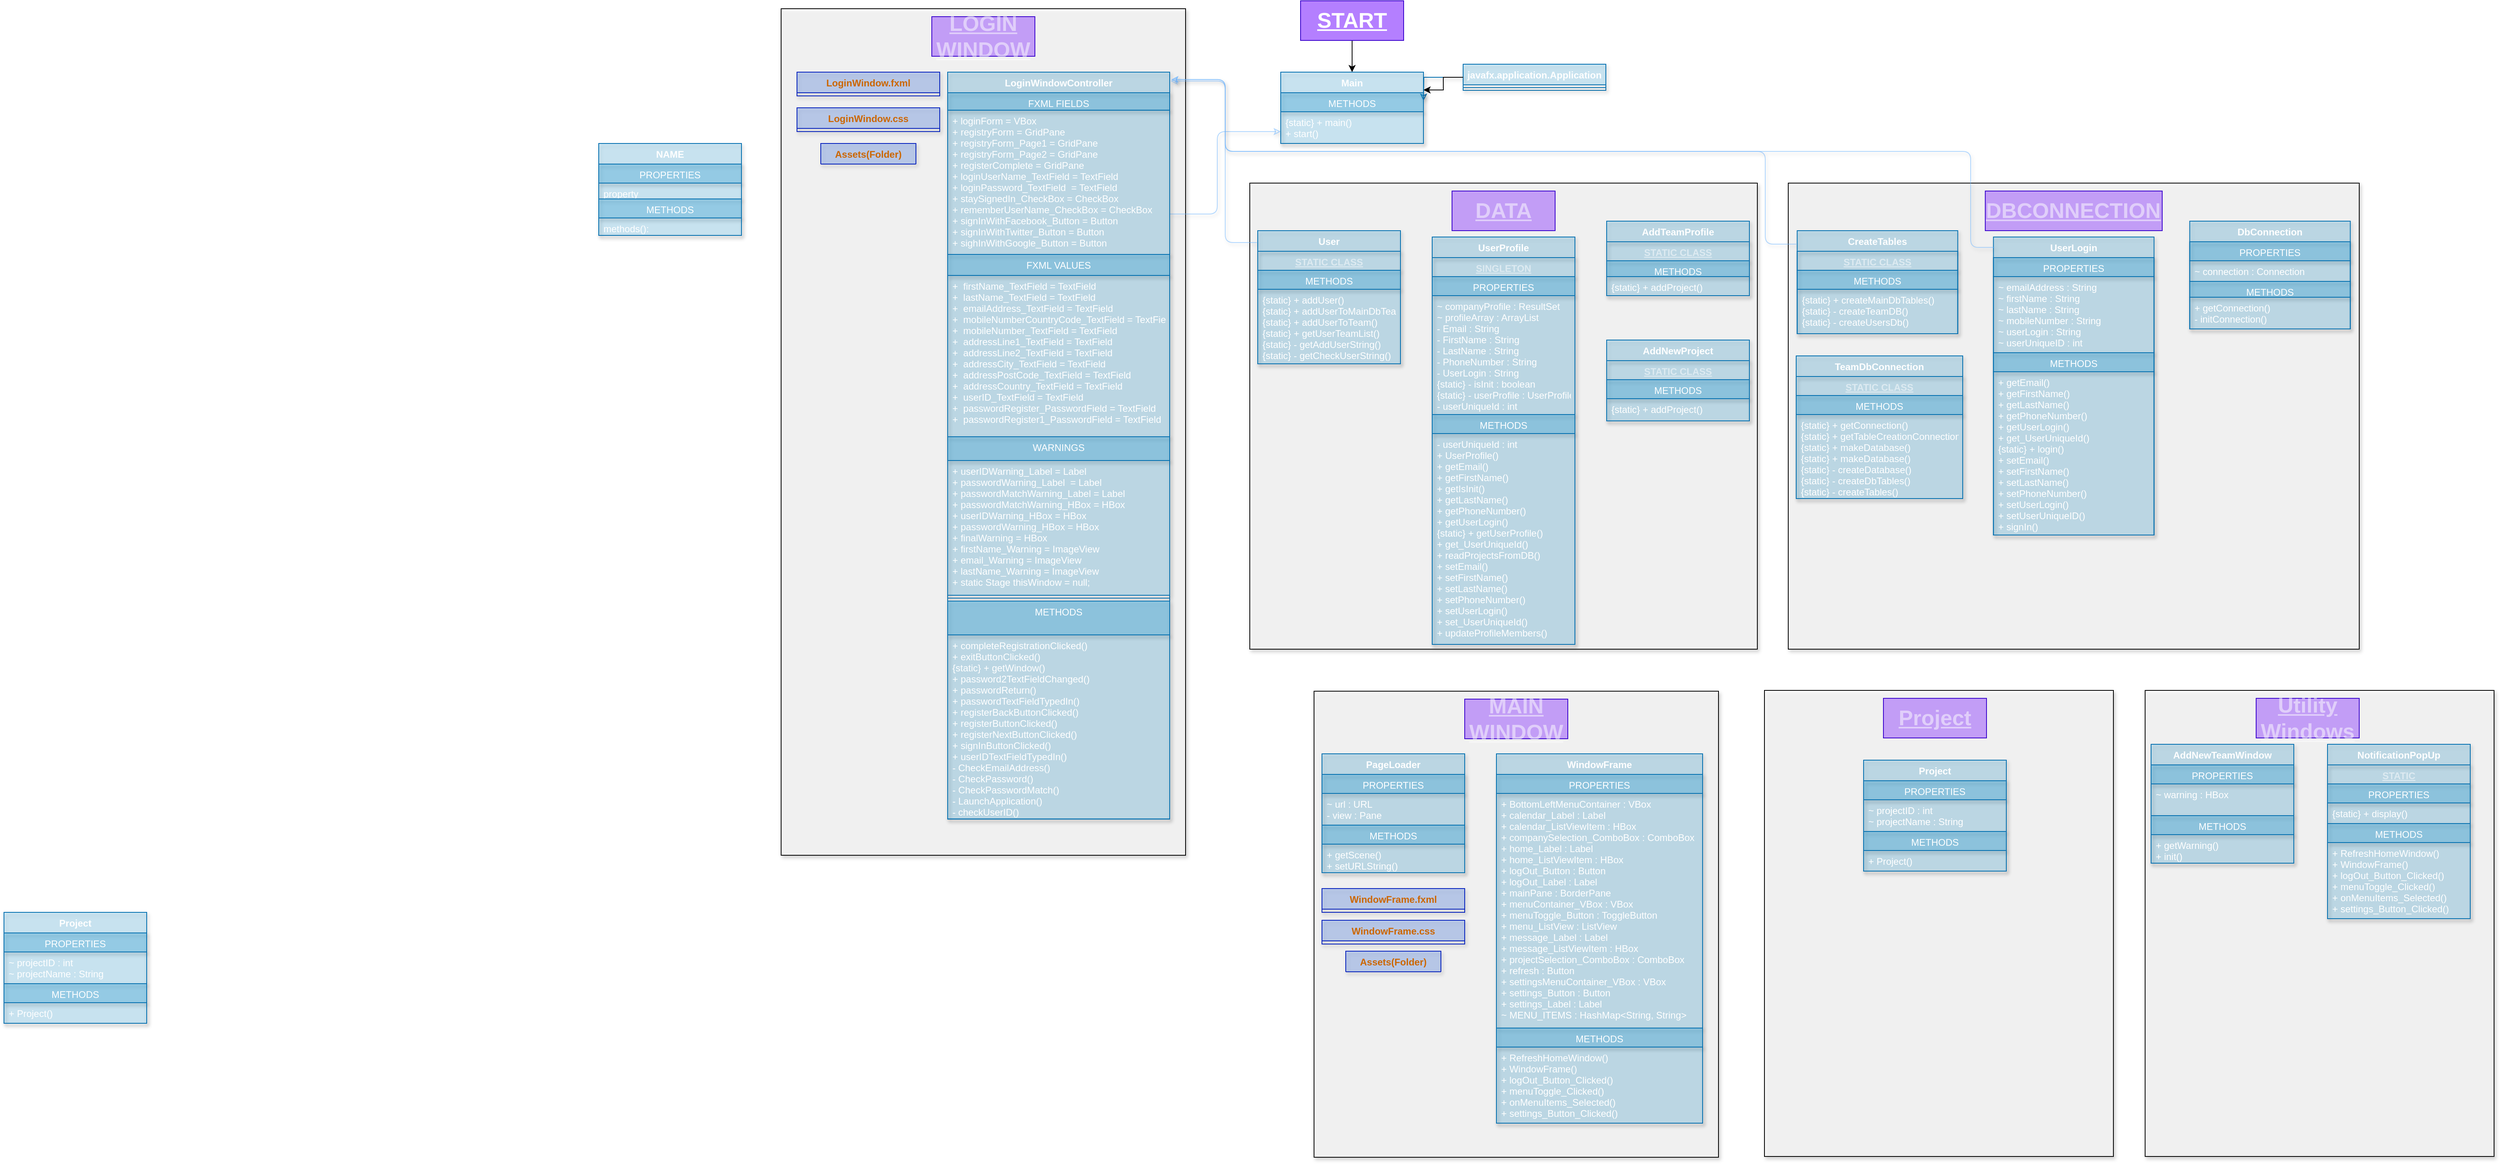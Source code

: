 <mxfile version="13.7.9" type="device"><diagram id="6P73jqx8OS_Tus27hIRr" name="Page-1"><mxGraphModel dx="5500" dy="3832" grid="1" gridSize="10" guides="1" tooltips="1" connect="1" arrows="1" fold="1" page="1" pageScale="1" pageWidth="827" pageHeight="1169" math="0" shadow="0"><root><mxCell id="0"/><mxCell id="1" parent="0"/><mxCell id="Gr63YuHCZntKxvPBkkbb-102" value="" style="group" parent="1" vertex="1" connectable="0"><mxGeometry x="672" y="791" width="510" height="588" as="geometry"/></mxCell><mxCell id="Gr63YuHCZntKxvPBkkbb-69" value="" style="group" parent="Gr63YuHCZntKxvPBkkbb-102" vertex="1" connectable="0"><mxGeometry x="10" width="510" height="588" as="geometry"/></mxCell><mxCell id="Gr63YuHCZntKxvPBkkbb-42" value="" style="rounded=0;whiteSpace=wrap;html=1;shadow=1;align=center;fillOpacity=60;" parent="Gr63YuHCZntKxvPBkkbb-69" vertex="1"><mxGeometry width="510" height="588" as="geometry"/></mxCell><mxCell id="0V2Cy0heUYyd9_F1nlvi-34" value="WindowFrame.fxml" style="swimlane;fontStyle=1;align=center;verticalAlign=top;childLayout=stackLayout;horizontal=1;startSize=26;horizontalStack=0;resizeParent=1;resizeParentMax=0;resizeLast=0;collapsible=1;marginBottom=0;shadow=1;strokeOpacity=100;fillColor=#0050ef;strokeColor=#001DBC;fillOpacity=20;fontColor=#CC6600;" parent="Gr63YuHCZntKxvPBkkbb-69" vertex="1"><mxGeometry x="10" y="249" width="180" height="30" as="geometry"/></mxCell><mxCell id="Gr63YuHCZntKxvPBkkbb-43" value="" style="group" parent="Gr63YuHCZntKxvPBkkbb-69" vertex="1" connectable="0"><mxGeometry x="10" y="79" width="180" height="120" as="geometry"/></mxCell><mxCell id="Gr63YuHCZntKxvPBkkbb-44" value="PageLoader" style="swimlane;fontStyle=1;align=center;verticalAlign=top;childLayout=stackLayout;horizontal=1;startSize=26;horizontalStack=0;resizeParent=1;resizeParentMax=0;resizeLast=0;collapsible=1;marginBottom=0;shadow=1;strokeOpacity=100;fillColor=#1ba1e2;strokeColor=#006EAF;fontColor=#ffffff;fillOpacity=20;" parent="Gr63YuHCZntKxvPBkkbb-43" vertex="1"><mxGeometry width="180" height="150" as="geometry"/></mxCell><mxCell id="Gr63YuHCZntKxvPBkkbb-66" value="PROPERTIES" style="text;align=center;verticalAlign=top;spacingLeft=4;spacingRight=4;overflow=hidden;rotatable=0;points=[[0,0.5],[1,0.5]];portConstraint=eastwest;shadow=1;strokeOpacity=100;fillColor=#1ba1e2;strokeColor=#006EAF;fontColor=#ffffff;fillOpacity=40;" parent="Gr63YuHCZntKxvPBkkbb-44" vertex="1"><mxGeometry y="26" width="180" height="24" as="geometry"/></mxCell><mxCell id="Gr63YuHCZntKxvPBkkbb-67" value="~ url : URL&#10;- view : Pane" style="text;align=left;verticalAlign=top;spacingLeft=4;spacingRight=4;overflow=hidden;rotatable=0;points=[[0,0.5],[1,0.5]];portConstraint=eastwest;shadow=1;strokeOpacity=100;fillColor=#1ba1e2;strokeColor=#006EAF;fontColor=#ffffff;fillOpacity=20;" parent="Gr63YuHCZntKxvPBkkbb-44" vertex="1"><mxGeometry y="50" width="180" height="40" as="geometry"/></mxCell><mxCell id="Gr63YuHCZntKxvPBkkbb-46" value="METHODS" style="text;align=center;verticalAlign=top;spacingLeft=4;spacingRight=4;overflow=hidden;rotatable=0;points=[[0,0.5],[1,0.5]];portConstraint=eastwest;shadow=1;strokeOpacity=100;fillColor=#1ba1e2;strokeColor=#006EAF;fontColor=#ffffff;fillOpacity=40;" parent="Gr63YuHCZntKxvPBkkbb-44" vertex="1"><mxGeometry y="90" width="180" height="24" as="geometry"/></mxCell><mxCell id="Gr63YuHCZntKxvPBkkbb-47" value="+ getScene()&#10;+ setURLString()" style="text;align=left;verticalAlign=top;spacingLeft=4;spacingRight=4;overflow=hidden;rotatable=0;points=[[0,0.5],[1,0.5]];portConstraint=eastwest;shadow=1;strokeOpacity=100;fillColor=#1ba1e2;strokeColor=#006EAF;fontColor=#ffffff;fillOpacity=20;" parent="Gr63YuHCZntKxvPBkkbb-44" vertex="1"><mxGeometry y="114" width="180" height="36" as="geometry"/></mxCell><mxCell id="0V2Cy0heUYyd9_F1nlvi-35" value="WindowFrame.css" style="swimlane;fontStyle=1;align=center;verticalAlign=top;childLayout=stackLayout;horizontal=1;startSize=26;horizontalStack=0;resizeParent=1;resizeParentMax=0;resizeLast=0;collapsible=1;marginBottom=0;shadow=1;strokeOpacity=100;fillColor=#0050ef;strokeColor=#001DBC;fillOpacity=20;fontColor=#CC6600;" parent="Gr63YuHCZntKxvPBkkbb-69" vertex="1"><mxGeometry x="10" y="289" width="180" height="30" as="geometry"/></mxCell><mxCell id="Gr63YuHCZntKxvPBkkbb-48" value="" style="group" parent="Gr63YuHCZntKxvPBkkbb-69" vertex="1" connectable="0"><mxGeometry x="230" y="79" width="260" height="490" as="geometry"/></mxCell><mxCell id="Gr63YuHCZntKxvPBkkbb-49" value="WindowFrame" style="swimlane;fontStyle=1;align=center;verticalAlign=top;childLayout=stackLayout;horizontal=1;startSize=26;horizontalStack=0;resizeParent=1;resizeParentMax=0;resizeLast=0;collapsible=1;marginBottom=0;shadow=1;strokeOpacity=100;fillColor=#1ba1e2;strokeColor=#006EAF;fontColor=#ffffff;fillOpacity=20;" parent="Gr63YuHCZntKxvPBkkbb-48" vertex="1"><mxGeometry width="260" height="466" as="geometry"/></mxCell><mxCell id="Gr63YuHCZntKxvPBkkbb-51" value="PROPERTIES" style="text;align=center;verticalAlign=top;spacingLeft=4;spacingRight=4;overflow=hidden;rotatable=0;points=[[0,0.5],[1,0.5]];portConstraint=eastwest;shadow=1;strokeOpacity=100;fillColor=#1ba1e2;strokeColor=#006EAF;fontColor=#ffffff;fillOpacity=40;" parent="Gr63YuHCZntKxvPBkkbb-49" vertex="1"><mxGeometry y="26" width="260" height="24" as="geometry"/></mxCell><mxCell id="Gr63YuHCZntKxvPBkkbb-52" value="+ BottomLeftMenuContainer : VBox&#10;+ calendar_Label : Label&#10;+ calendar_ListViewItem : HBox&#10;+ companySelection_ComboBox : ComboBox&#10;+ home_Label : Label&#10;+ home_ListViewItem : HBox&#10;+ logOut_Button : Button&#10;+ logOut_Label : Label&#10;+ mainPane : BorderPane&#10;+ menuContainer_VBox : VBox&#10;+ menuToggle_Button : ToggleButton&#10;+ menu_ListView : ListView&#10;+ message_Label : Label&#10;+ message_ListViewItem : HBox&#10;+ projectSelection_ComboBox : ComboBox&#10;+ refresh : Button&#10;+ settingsMenuContainer_VBox : VBox&#10;+ settings_Button : Button&#10;+ settings_Label : Label&#10;~ MENU_ITEMS : HashMap&lt;String, String&gt;" style="text;align=left;verticalAlign=top;spacingLeft=4;spacingRight=4;overflow=hidden;rotatable=0;points=[[0,0.5],[1,0.5]];portConstraint=eastwest;shadow=1;strokeOpacity=100;fillColor=#1ba1e2;strokeColor=#006EAF;fontColor=#ffffff;fillOpacity=20;" parent="Gr63YuHCZntKxvPBkkbb-49" vertex="1"><mxGeometry y="50" width="260" height="296" as="geometry"/></mxCell><mxCell id="Gr63YuHCZntKxvPBkkbb-53" value="METHODS" style="text;align=center;verticalAlign=top;spacingLeft=4;spacingRight=4;overflow=hidden;rotatable=0;points=[[0,0.5],[1,0.5]];portConstraint=eastwest;shadow=1;strokeOpacity=100;fillColor=#1ba1e2;strokeColor=#006EAF;fontColor=#ffffff;fillOpacity=40;" parent="Gr63YuHCZntKxvPBkkbb-49" vertex="1"><mxGeometry y="346" width="260" height="24" as="geometry"/></mxCell><mxCell id="Gr63YuHCZntKxvPBkkbb-54" value="+ RefreshHomeWindow()&#10;+ WindowFrame()&#10;+ logOut_Button_Clicked()&#10;+ menuToggle_Clicked()&#10;+ onMenuItems_Selected()&#10;+ settings_Button_Clicked()" style="text;align=left;verticalAlign=top;spacingLeft=4;spacingRight=4;overflow=hidden;rotatable=0;points=[[0,0.5],[1,0.5]];portConstraint=eastwest;shadow=1;strokeOpacity=100;fillColor=#1ba1e2;strokeColor=#006EAF;fontColor=#ffffff;fillOpacity=20;" parent="Gr63YuHCZntKxvPBkkbb-49" vertex="1"><mxGeometry y="370" width="260" height="96" as="geometry"/></mxCell><mxCell id="Gr63YuHCZntKxvPBkkbb-65" value="&lt;font style=&quot;font-size: 27px&quot;&gt;&lt;b&gt;&lt;u&gt;MAIN WINDOW&lt;/u&gt;&lt;/b&gt;&lt;/font&gt;" style="whiteSpace=wrap;html=1;shadow=0;fontSize=10;align=center;fillColor=#6a00ff;strokeColor=#3700CC;fontColor=#ffffff;strokeOpacity=100;fillOpacity=35;textOpacity=50;" parent="Gr63YuHCZntKxvPBkkbb-69" vertex="1"><mxGeometry x="190" y="10" width="130" height="50" as="geometry"/></mxCell><mxCell id="0V2Cy0heUYyd9_F1nlvi-39" value="Assets(Folder)" style="swimlane;fontStyle=1;align=center;verticalAlign=top;childLayout=stackLayout;horizontal=1;startSize=26;horizontalStack=0;resizeParent=1;resizeParentMax=0;resizeLast=0;collapsible=1;marginBottom=0;shadow=1;strokeOpacity=100;fillColor=#0050ef;strokeColor=#001DBC;fillOpacity=20;fontColor=#CC6600;" parent="Gr63YuHCZntKxvPBkkbb-69" vertex="1" collapsed="1"><mxGeometry x="40" y="328" width="120" height="26" as="geometry"><mxRectangle x="30" y="100" width="180" height="30" as="alternateBounds"/></mxGeometry></mxCell><mxCell id="0V2Cy0heUYyd9_F1nlvi-3" value="" style="rounded=0;whiteSpace=wrap;html=1;shadow=1;align=center;fillOpacity=60;" parent="1" vertex="1"><mxGeometry x="10" y="-70" width="510" height="1068" as="geometry"/></mxCell><mxCell id="Fl7RBKII93TJ7HBYoeFG-17" value="" style="edgeStyle=orthogonalEdgeStyle;orthogonalLoop=1;jettySize=auto;html=1;entryX=0;entryY=0.5;entryDx=0;entryDy=0;shadow=1;strokeOpacity=50;fillColor=#a20025;fillOpacity=5;strokeColor=#66B2FF;sketch=0;rounded=1;" parent="1" source="Fl7RBKII93TJ7HBYoeFG-13" edge="1"><mxGeometry relative="1" as="geometry"><mxPoint x="640" y="85" as="targetPoint"/><Array as="points"><mxPoint x="560" y="189"/><mxPoint x="560" y="85"/></Array></mxGeometry></mxCell><mxCell id="Gr63YuHCZntKxvPBkkbb-40" style="edgeStyle=orthogonalEdgeStyle;rounded=0;orthogonalLoop=1;jettySize=auto;html=1;" parent="1" source="Fl7RBKII93TJ7HBYoeFG-20" target="Gr63YuHCZntKxvPBkkbb-32" edge="1"><mxGeometry relative="1" as="geometry"/></mxCell><mxCell id="Fl7RBKII93TJ7HBYoeFG-20" value="&lt;font style=&quot;font-size: 27px&quot;&gt;&lt;b&gt;&lt;u&gt;START&lt;/u&gt;&lt;/b&gt;&lt;/font&gt;" style="whiteSpace=wrap;html=1;shadow=0;fontSize=10;align=center;fillColor=#6a00ff;strokeColor=#3700CC;fontColor=#ffffff;strokeOpacity=100;fillOpacity=50;" parent="1" vertex="1"><mxGeometry x="665" y="-80" width="130" height="50" as="geometry"/></mxCell><mxCell id="Fl7RBKII93TJ7HBYoeFG-65" value="" style="group" parent="1" vertex="1" connectable="0"><mxGeometry x="220" y="10" width="280" height="930" as="geometry"/></mxCell><mxCell id="Fl7RBKII93TJ7HBYoeFG-13" value="LoginWindowController&#10;" style="swimlane;fontStyle=1;align=center;verticalAlign=top;childLayout=stackLayout;horizontal=1;startSize=26;horizontalStack=0;resizeParent=1;resizeParentMax=0;resizeLast=0;collapsible=1;marginBottom=0;shadow=1;strokeOpacity=100;fillColor=#1ba1e2;strokeColor=#006EAF;fontColor=#ffffff;fillOpacity=20;" parent="Fl7RBKII93TJ7HBYoeFG-65" vertex="1"><mxGeometry width="280" height="942.307" as="geometry"><mxRectangle width="110" height="26" as="alternateBounds"/></mxGeometry></mxCell><mxCell id="Fl7RBKII93TJ7HBYoeFG-45" value="FXML FIELDS" style="text;align=center;verticalAlign=top;spacingLeft=4;spacingRight=4;overflow=hidden;rotatable=0;points=[[0,0.5],[1,0.5]];portConstraint=eastwest;shadow=1;strokeOpacity=100;fillColor=#1ba1e2;strokeColor=#006EAF;fontColor=#ffffff;fillOpacity=40;" parent="Fl7RBKII93TJ7HBYoeFG-13" vertex="1"><mxGeometry y="26" width="280" height="22.055" as="geometry"/></mxCell><mxCell id="Fl7RBKII93TJ7HBYoeFG-46" value="+ loginForm = VBox &#10;+ registryForm = GridPane&#10;+ registryForm_Page1 = GridPane&#10;+ registryForm_Page2 = GridPane&#10;+ registerComplete = GridPane&#10;+ loginUserName_TextField = TextField&#10;+ loginPassword_TextField  = TextField&#10;+ staySignedIn_CheckBox = CheckBox&#10;+ rememberUserName_CheckBox = CheckBox&#10;+ signInWithFacebook_Button = Button&#10;+ signInWithTwitter_Button = Button&#10;+ sighInWithGoogle_Button = Button" style="text;align=left;verticalAlign=top;spacingLeft=4;spacingRight=4;overflow=hidden;rotatable=0;points=[[0,0.5],[1,0.5]];portConstraint=eastwest;shadow=1;strokeOpacity=100;fillColor=#1ba1e2;strokeColor=#006EAF;fontColor=#ffffff;fillOpacity=20;" parent="Fl7RBKII93TJ7HBYoeFG-13" vertex="1"><mxGeometry y="48.055" width="280" height="181.94" as="geometry"/></mxCell><mxCell id="Fl7RBKII93TJ7HBYoeFG-47" value="FXML VALUES" style="text;align=center;verticalAlign=top;spacingLeft=4;spacingRight=4;overflow=hidden;rotatable=0;points=[[0,0.5],[1,0.5]];portConstraint=eastwest;shadow=1;strokeOpacity=100;fillColor=#1ba1e2;strokeColor=#006EAF;fontColor=#ffffff;fillOpacity=40;" parent="Fl7RBKII93TJ7HBYoeFG-13" vertex="1"><mxGeometry y="229.995" width="280" height="26.53" as="geometry"/></mxCell><mxCell id="Fl7RBKII93TJ7HBYoeFG-48" value="+  firstName_TextField = TextField&#10;+  lastName_TextField = TextField&#10;+  emailAddress_TextField = TextField&#10;+  mobileNumberCountryCode_TextField = TextField&#10;+  mobileNumber_TextField = TextField&#10;+  addressLine1_TextField = TextField&#10;+  addressLine2_TextField = TextField&#10;+  addressCity_TextField = TextField&#10;+  addressPostCode_TextField = TextField&#10;+  addressCountry_TextField = TextField&#10;+  userID_TextField = TextField&#10;+  passwordRegister_PasswordField = TextField&#10;+  passwordRegister1_PasswordField = TextField" style="text;align=left;verticalAlign=top;spacingLeft=4;spacingRight=4;overflow=hidden;rotatable=0;points=[[0,0.5],[1,0.5]];portConstraint=eastwest;shadow=1;strokeOpacity=100;fillColor=#1ba1e2;strokeColor=#006EAF;fontColor=#ffffff;fillOpacity=20;" parent="Fl7RBKII93TJ7HBYoeFG-13" vertex="1"><mxGeometry y="256.525" width="280" height="203.47" as="geometry"/></mxCell><mxCell id="Fl7RBKII93TJ7HBYoeFG-49" value="WARNINGS" style="text;align=center;verticalAlign=top;spacingLeft=4;spacingRight=4;overflow=hidden;rotatable=0;points=[[0,0.5],[1,0.5]];portConstraint=eastwest;shadow=1;strokeOpacity=100;fillColor=#1ba1e2;strokeColor=#006EAF;fontColor=#ffffff;fillOpacity=40;" parent="Fl7RBKII93TJ7HBYoeFG-13" vertex="1"><mxGeometry y="459.995" width="280" height="30" as="geometry"/></mxCell><mxCell id="Fl7RBKII93TJ7HBYoeFG-50" value="+ userIDWarning_Label = Label&#10;+ passwordWarning_Label  = Label&#10;+ passwordMatchWarning_Label = Label&#10;+ passwordMatchWarning_HBox = HBox&#10;+ userIDWarning_HBox = HBox&#10;+ passwordWarning_HBox = HBox&#10;+ finalWarning = HBox&#10;+ firstName_Warning = ImageView&#10;+ email_Warning = ImageView&#10;+ lastName_Warning = ImageView&#10;+ static Stage thisWindow = null;" style="text;align=left;verticalAlign=top;spacingLeft=4;spacingRight=4;overflow=hidden;rotatable=0;points=[[0,0.5],[1,0.5]];portConstraint=eastwest;shadow=1;strokeOpacity=100;fillColor=#1ba1e2;strokeColor=#006EAF;fontColor=#ffffff;fillOpacity=20;" parent="Fl7RBKII93TJ7HBYoeFG-13" vertex="1"><mxGeometry y="489.995" width="280" height="170" as="geometry"/></mxCell><mxCell id="Fl7RBKII93TJ7HBYoeFG-15" value="" style="line;strokeWidth=1;align=left;verticalAlign=middle;spacingTop=-1;spacingLeft=3;spacingRight=3;rotatable=0;labelPosition=right;points=[];portConstraint=eastwest;shadow=1;strokeOpacity=100;fillColor=#1ba1e2;strokeColor=#006EAF;fontColor=#ffffff;fillOpacity=20;" parent="Fl7RBKII93TJ7HBYoeFG-13" vertex="1"><mxGeometry y="659.995" width="280" height="7.352" as="geometry"/></mxCell><mxCell id="Fl7RBKII93TJ7HBYoeFG-97" value="METHODS" style="text;align=center;verticalAlign=top;spacingLeft=4;spacingRight=4;overflow=hidden;rotatable=0;points=[[0,0.5],[1,0.5]];portConstraint=eastwest;shadow=1;strokeOpacity=100;fillColor=#1ba1e2;strokeColor=#006EAF;fontColor=#ffffff;fillOpacity=40;" parent="Fl7RBKII93TJ7HBYoeFG-13" vertex="1"><mxGeometry y="667.347" width="280" height="42.65" as="geometry"/></mxCell><mxCell id="Fl7RBKII93TJ7HBYoeFG-16" value="+ completeRegistrationClicked()&#10;+ exitButtonClicked()&#10;{static} + getWindow()&#10;+ password2TextFieldChanged()&#10;+ passwordReturn()&#10;+ passwordTextFieldTypedIn()&#10;+ registerBackButtonClicked()&#10;+ registerButtonClicked()&#10;+ registerNextButtonClicked()&#10;+ signInButtonClicked()&#10;+ userIDTextFieldTypedIn()&#10;- CheckEmailAddress()&#10;- CheckPassword()&#10;- CheckPasswordMatch()&#10;- LaunchApplication()&#10;- checkUserID()" style="text;align=left;verticalAlign=top;spacingLeft=4;spacingRight=4;overflow=hidden;rotatable=0;points=[[0,0.5],[1,0.5]];portConstraint=eastwest;shadow=1;strokeOpacity=100;fillColor=#1ba1e2;strokeColor=#006EAF;fontColor=#ffffff;fillOpacity=20;" parent="Fl7RBKII93TJ7HBYoeFG-13" vertex="1"><mxGeometry y="709.997" width="280" height="232.31" as="geometry"/></mxCell><mxCell id="Fl7RBKII93TJ7HBYoeFG-67" value="" style="group" parent="1" vertex="1" connectable="0"><mxGeometry x="870" width="180" height="30" as="geometry"/></mxCell><mxCell id="Fl7RBKII93TJ7HBYoeFG-5" value="javafx.application.Application" style="swimlane;fontStyle=1;align=center;verticalAlign=top;childLayout=stackLayout;horizontal=1;startSize=26;horizontalStack=0;resizeParent=1;resizeParentMax=0;resizeLast=0;collapsible=1;marginBottom=0;shadow=1;strokeOpacity=100;fillColor=#1ba1e2;strokeColor=#006EAF;fontColor=#ffffff;fillOpacity=20;" parent="Fl7RBKII93TJ7HBYoeFG-67" vertex="1"><mxGeometry width="180" height="33.059" as="geometry"/></mxCell><mxCell id="Fl7RBKII93TJ7HBYoeFG-7" value="" style="line;strokeWidth=1;align=left;verticalAlign=middle;spacingTop=-1;spacingLeft=3;spacingRight=3;rotatable=0;labelPosition=right;points=[];portConstraint=eastwest;shadow=1;strokeOpacity=100;fillColor=#1ba1e2;strokeColor=#006EAF;fontColor=#ffffff;fillOpacity=20;" parent="Fl7RBKII93TJ7HBYoeFG-5" vertex="1"><mxGeometry y="26" width="180" height="7.059" as="geometry"/></mxCell><mxCell id="Fl7RBKII93TJ7HBYoeFG-12" value="" style="edgeStyle=orthogonalEdgeStyle;rounded=0;orthogonalLoop=1;jettySize=auto;html=1;shadow=1;strokeOpacity=100;fillColor=#1ba1e2;strokeColor=#006EAF;fillOpacity=20;entryX=1;entryY=0.5;entryDx=0;entryDy=0;" parent="1" source="Fl7RBKII93TJ7HBYoeFG-5" edge="1"><mxGeometry relative="1" as="geometry"><mxPoint x="820" y="46" as="targetPoint"/></mxGeometry></mxCell><mxCell id="Fl7RBKII93TJ7HBYoeFG-104" value="" style="group" parent="1" vertex="1" connectable="0"><mxGeometry x="-220" y="100" width="180" height="120" as="geometry"/></mxCell><mxCell id="Fl7RBKII93TJ7HBYoeFG-105" value="NAME" style="swimlane;fontStyle=1;align=center;verticalAlign=top;childLayout=stackLayout;horizontal=1;startSize=26;horizontalStack=0;resizeParent=1;resizeParentMax=0;resizeLast=0;collapsible=1;marginBottom=0;shadow=1;strokeOpacity=100;fillColor=#1ba1e2;strokeColor=#006EAF;fontColor=#ffffff;fillOpacity=20;" parent="Fl7RBKII93TJ7HBYoeFG-104" vertex="1"><mxGeometry width="180" height="116" as="geometry"/></mxCell><mxCell id="Fl7RBKII93TJ7HBYoeFG-110" value="PROPERTIES" style="text;align=center;verticalAlign=top;spacingLeft=4;spacingRight=4;overflow=hidden;rotatable=0;points=[[0,0.5],[1,0.5]];portConstraint=eastwest;shadow=1;strokeOpacity=100;fillColor=#1ba1e2;strokeColor=#006EAF;fontColor=#ffffff;fillOpacity=40;" parent="Fl7RBKII93TJ7HBYoeFG-105" vertex="1"><mxGeometry y="26" width="180" height="24" as="geometry"/></mxCell><mxCell id="Fl7RBKII93TJ7HBYoeFG-112" value="property" style="text;align=left;verticalAlign=top;spacingLeft=4;spacingRight=4;overflow=hidden;rotatable=0;points=[[0,0.5],[1,0.5]];portConstraint=eastwest;shadow=1;strokeOpacity=100;fillColor=#1ba1e2;strokeColor=#006EAF;fontColor=#ffffff;fillOpacity=20;" parent="Fl7RBKII93TJ7HBYoeFG-105" vertex="1"><mxGeometry y="50" width="180" height="20" as="geometry"/></mxCell><mxCell id="Fl7RBKII93TJ7HBYoeFG-107" value="METHODS" style="text;align=center;verticalAlign=top;spacingLeft=4;spacingRight=4;overflow=hidden;rotatable=0;points=[[0,0.5],[1,0.5]];portConstraint=eastwest;shadow=1;strokeOpacity=100;fillColor=#1ba1e2;strokeColor=#006EAF;fontColor=#ffffff;fillOpacity=40;" parent="Fl7RBKII93TJ7HBYoeFG-105" vertex="1"><mxGeometry y="70" width="180" height="24" as="geometry"/></mxCell><mxCell id="Fl7RBKII93TJ7HBYoeFG-108" value="methods():" style="text;align=left;verticalAlign=top;spacingLeft=4;spacingRight=4;overflow=hidden;rotatable=0;points=[[0,0.5],[1,0.5]];portConstraint=eastwest;shadow=1;strokeOpacity=100;fillColor=#1ba1e2;strokeColor=#006EAF;fontColor=#ffffff;fillOpacity=20;" parent="Fl7RBKII93TJ7HBYoeFG-105" vertex="1"><mxGeometry y="94" width="180" height="22" as="geometry"/></mxCell><mxCell id="Gr63YuHCZntKxvPBkkbb-29" value="" style="group" parent="1" vertex="1" connectable="0"><mxGeometry x="1280" y="150" width="720" height="588" as="geometry"/></mxCell><mxCell id="Gr63YuHCZntKxvPBkkbb-1" value="" style="group" parent="Gr63YuHCZntKxvPBkkbb-29" vertex="1" connectable="0"><mxGeometry width="720" height="588" as="geometry"/></mxCell><mxCell id="Gr63YuHCZntKxvPBkkbb-2" value="" style="rounded=0;whiteSpace=wrap;html=1;shadow=1;align=center;container=1;fillOpacity=60;" parent="Gr63YuHCZntKxvPBkkbb-1" vertex="1"><mxGeometry width="720.0" height="588" as="geometry"/></mxCell><mxCell id="Gr63YuHCZntKxvPBkkbb-25" value="&lt;span style=&quot;font-size: 27px&quot;&gt;&lt;b&gt;&lt;u&gt;DBCONNECTION&lt;/u&gt;&lt;/b&gt;&lt;/span&gt;" style="whiteSpace=wrap;html=1;shadow=0;fontSize=10;align=center;fillColor=#6a00ff;strokeColor=#3700CC;fontColor=#ffffff;strokeOpacity=100;fillOpacity=35;textOpacity=50;" parent="Gr63YuHCZntKxvPBkkbb-2" vertex="1"><mxGeometry x="248.43" y="10" width="223.13" height="50" as="geometry"/></mxCell><mxCell id="Gr63YuHCZntKxvPBkkbb-3" value="" style="group" parent="Gr63YuHCZntKxvPBkkbb-1" vertex="1" connectable="0"><mxGeometry x="11.25" y="60" width="202.5" height="120" as="geometry"/></mxCell><mxCell id="Gr63YuHCZntKxvPBkkbb-4" value="CreateTables" style="swimlane;fontStyle=1;align=center;verticalAlign=top;childLayout=stackLayout;horizontal=1;startSize=26;horizontalStack=0;resizeParent=1;resizeParentMax=0;resizeLast=0;collapsible=1;marginBottom=0;shadow=1;strokeOpacity=100;fillColor=#1ba1e2;strokeColor=#006EAF;fontColor=#ffffff;fillOpacity=20;" parent="Gr63YuHCZntKxvPBkkbb-3" vertex="1"><mxGeometry width="202.5" height="130" as="geometry"/></mxCell><mxCell id="Gr63YuHCZntKxvPBkkbb-5" value="STATIC CLASS" style="text;align=center;verticalAlign=top;spacingLeft=4;spacingRight=4;overflow=hidden;rotatable=0;points=[[0,0.5],[1,0.5]];portConstraint=eastwest;shadow=1;strokeOpacity=100;fillColor=#1ba1e2;strokeColor=#006EAF;fontColor=#ffffff;fillOpacity=20;fontStyle=5;textOpacity=50;" parent="Gr63YuHCZntKxvPBkkbb-4" vertex="1"><mxGeometry y="26" width="202.5" height="24" as="geometry"/></mxCell><mxCell id="Gr63YuHCZntKxvPBkkbb-6" value="METHODS" style="text;align=center;verticalAlign=top;spacingLeft=4;spacingRight=4;overflow=hidden;rotatable=0;points=[[0,0.5],[1,0.5]];portConstraint=eastwest;shadow=1;strokeOpacity=100;fillColor=#1ba1e2;strokeColor=#006EAF;fontColor=#ffffff;fillOpacity=40;" parent="Gr63YuHCZntKxvPBkkbb-4" vertex="1"><mxGeometry y="50" width="202.5" height="24" as="geometry"/></mxCell><mxCell id="Gr63YuHCZntKxvPBkkbb-7" value="{static} + createMainDbTables()&#10;{static} - createTeamDB()&#10;{static} - createUsersDb()" style="text;align=left;verticalAlign=top;spacingLeft=4;spacingRight=4;overflow=hidden;rotatable=0;points=[[0,0.5],[1,0.5]];portConstraint=eastwest;shadow=1;strokeOpacity=100;fillColor=#1ba1e2;strokeColor=#006EAF;fontColor=#ffffff;fillOpacity=20;" parent="Gr63YuHCZntKxvPBkkbb-4" vertex="1"><mxGeometry y="74" width="202.5" height="56" as="geometry"/></mxCell><mxCell id="Gr63YuHCZntKxvPBkkbb-8" value="" style="group" parent="Gr63YuHCZntKxvPBkkbb-1" vertex="1" connectable="0"><mxGeometry x="258.75" y="68" width="202.5" height="490" as="geometry"/></mxCell><mxCell id="Gr63YuHCZntKxvPBkkbb-9" value="UserLogin" style="swimlane;fontStyle=1;align=center;verticalAlign=top;childLayout=stackLayout;horizontal=1;startSize=26;horizontalStack=0;resizeParent=1;resizeParentMax=0;resizeLast=0;collapsible=1;marginBottom=0;shadow=1;strokeOpacity=100;fillColor=#1ba1e2;strokeColor=#006EAF;fontColor=#ffffff;fillOpacity=20;" parent="Gr63YuHCZntKxvPBkkbb-8" vertex="1"><mxGeometry width="202.5" height="376" as="geometry"/></mxCell><mxCell id="Gr63YuHCZntKxvPBkkbb-11" value="PROPERTIES" style="text;align=center;verticalAlign=top;spacingLeft=4;spacingRight=4;overflow=hidden;rotatable=0;points=[[0,0.5],[1,0.5]];portConstraint=eastwest;shadow=1;strokeOpacity=100;fillColor=#1ba1e2;strokeColor=#006EAF;fontColor=#ffffff;fillOpacity=40;" parent="Gr63YuHCZntKxvPBkkbb-9" vertex="1"><mxGeometry y="26" width="202.5" height="24" as="geometry"/></mxCell><mxCell id="Gr63YuHCZntKxvPBkkbb-12" value="~ emailAddress : String&#10;~ firstName : String&#10;~ lastName : String&#10;~ mobileNumber : String&#10;~ userLogin : String&#10;~ userUniqueID : int" style="text;align=left;verticalAlign=top;spacingLeft=4;spacingRight=4;overflow=hidden;rotatable=0;points=[[0,0.5],[1,0.5]];portConstraint=eastwest;shadow=1;strokeOpacity=100;fillColor=#1ba1e2;strokeColor=#006EAF;fontColor=#ffffff;fillOpacity=20;" parent="Gr63YuHCZntKxvPBkkbb-9" vertex="1"><mxGeometry y="50" width="202.5" height="96" as="geometry"/></mxCell><mxCell id="Gr63YuHCZntKxvPBkkbb-13" value="METHODS" style="text;align=center;verticalAlign=top;spacingLeft=4;spacingRight=4;overflow=hidden;rotatable=0;points=[[0,0.5],[1,0.5]];portConstraint=eastwest;shadow=1;strokeOpacity=100;fillColor=#1ba1e2;strokeColor=#006EAF;fontColor=#ffffff;fillOpacity=40;" parent="Gr63YuHCZntKxvPBkkbb-9" vertex="1"><mxGeometry y="146" width="202.5" height="24" as="geometry"/></mxCell><mxCell id="Gr63YuHCZntKxvPBkkbb-14" value="+ getEmail()&#10;+ getFirstName()&#10;+ getLastName()&#10;+ getPhoneNumber()&#10;+ getUserLogin()&#10;+ get_UserUniqueId()&#10;{static} + login()&#10;+ setEmail()&#10;+ setFirstName()&#10;+ setLastName()&#10;+ setPhoneNumber()&#10;+ setUserLogin()&#10;+ setUserUniqueID()&#10;+ signIn()" style="text;align=left;verticalAlign=top;spacingLeft=4;spacingRight=4;overflow=hidden;rotatable=0;points=[[0,0.5],[1,0.5]];portConstraint=eastwest;shadow=1;strokeOpacity=100;fillColor=#1ba1e2;strokeColor=#006EAF;fontColor=#ffffff;fillOpacity=20;" parent="Gr63YuHCZntKxvPBkkbb-9" vertex="1"><mxGeometry y="170" width="202.5" height="206" as="geometry"/></mxCell><mxCell id="Gr63YuHCZntKxvPBkkbb-15" value="" style="group" parent="Gr63YuHCZntKxvPBkkbb-1" vertex="1" connectable="0"><mxGeometry x="506.25" y="48" width="202.5" height="110" as="geometry"/></mxCell><mxCell id="Gr63YuHCZntKxvPBkkbb-16" value="DbConnection" style="swimlane;fontStyle=1;align=center;verticalAlign=top;childLayout=stackLayout;horizontal=1;startSize=26;horizontalStack=0;resizeParent=1;resizeParentMax=0;resizeLast=0;collapsible=1;marginBottom=0;shadow=1;strokeOpacity=100;fillColor=#1ba1e2;strokeColor=#006EAF;fontColor=#ffffff;fillOpacity=20;" parent="Gr63YuHCZntKxvPBkkbb-15" vertex="1"><mxGeometry width="202.5" height="136" as="geometry"/></mxCell><mxCell id="Gr63YuHCZntKxvPBkkbb-26" value="PROPERTIES" style="text;align=center;verticalAlign=top;spacingLeft=4;spacingRight=4;overflow=hidden;rotatable=0;points=[[0,0.5],[1,0.5]];portConstraint=eastwest;shadow=1;strokeOpacity=100;fillColor=#1ba1e2;strokeColor=#006EAF;fontColor=#ffffff;fillOpacity=40;" parent="Gr63YuHCZntKxvPBkkbb-16" vertex="1"><mxGeometry y="26" width="202.5" height="24" as="geometry"/></mxCell><mxCell id="Gr63YuHCZntKxvPBkkbb-27" value="~ connection : Connection" style="text;align=left;verticalAlign=top;spacingLeft=4;spacingRight=4;overflow=hidden;rotatable=0;points=[[0,0.5],[1,0.5]];portConstraint=eastwest;shadow=1;strokeOpacity=100;fillColor=#1ba1e2;strokeColor=#006EAF;fontColor=#ffffff;fillOpacity=20;" parent="Gr63YuHCZntKxvPBkkbb-16" vertex="1"><mxGeometry y="50" width="202.5" height="26" as="geometry"/></mxCell><mxCell id="Gr63YuHCZntKxvPBkkbb-18" value="METHODS" style="text;align=center;verticalAlign=top;spacingLeft=4;spacingRight=4;overflow=hidden;rotatable=0;points=[[0,0.5],[1,0.5]];portConstraint=eastwest;shadow=1;strokeOpacity=100;fillColor=#1ba1e2;strokeColor=#006EAF;fontColor=#ffffff;fillOpacity=40;" parent="Gr63YuHCZntKxvPBkkbb-16" vertex="1"><mxGeometry y="76" width="202.5" height="20" as="geometry"/></mxCell><mxCell id="Gr63YuHCZntKxvPBkkbb-19" value="+ getConnection()&#10;- initConnection()" style="text;align=left;verticalAlign=top;spacingLeft=4;spacingRight=4;overflow=hidden;rotatable=0;points=[[0,0.5],[1,0.5]];portConstraint=eastwest;shadow=1;strokeOpacity=100;fillColor=#1ba1e2;strokeColor=#006EAF;fontColor=#ffffff;fillOpacity=20;" parent="Gr63YuHCZntKxvPBkkbb-16" vertex="1"><mxGeometry y="96" width="202.5" height="40" as="geometry"/></mxCell><mxCell id="Gr63YuHCZntKxvPBkkbb-20" value="" style="group" parent="Gr63YuHCZntKxvPBkkbb-29" vertex="1" connectable="0"><mxGeometry x="10" y="218" width="210" height="180" as="geometry"/></mxCell><mxCell id="Gr63YuHCZntKxvPBkkbb-21" value="TeamDbConnection" style="swimlane;fontStyle=1;align=center;verticalAlign=top;childLayout=stackLayout;horizontal=1;startSize=26;horizontalStack=0;resizeParent=1;resizeParentMax=0;resizeLast=0;collapsible=1;marginBottom=0;shadow=1;strokeOpacity=100;fillColor=#1ba1e2;strokeColor=#006EAF;fontColor=#ffffff;fillOpacity=20;" parent="Gr63YuHCZntKxvPBkkbb-20" vertex="1"><mxGeometry width="210" height="180" as="geometry"/></mxCell><mxCell id="Gr63YuHCZntKxvPBkkbb-22" value="STATIC CLASS" style="text;align=center;verticalAlign=top;spacingLeft=4;spacingRight=4;overflow=hidden;rotatable=0;points=[[0,0.5],[1,0.5]];portConstraint=eastwest;shadow=1;strokeOpacity=100;fillColor=#1ba1e2;strokeColor=#006EAF;fontColor=#ffffff;fillOpacity=20;fontStyle=5;textOpacity=50;" parent="Gr63YuHCZntKxvPBkkbb-21" vertex="1"><mxGeometry y="26" width="210" height="24" as="geometry"/></mxCell><mxCell id="Gr63YuHCZntKxvPBkkbb-23" value="METHODS" style="text;align=center;verticalAlign=top;spacingLeft=4;spacingRight=4;overflow=hidden;rotatable=0;points=[[0,0.5],[1,0.5]];portConstraint=eastwest;shadow=1;strokeOpacity=100;fillColor=#1ba1e2;strokeColor=#006EAF;fontColor=#ffffff;fillOpacity=40;" parent="Gr63YuHCZntKxvPBkkbb-21" vertex="1"><mxGeometry y="50" width="210" height="24" as="geometry"/></mxCell><mxCell id="Gr63YuHCZntKxvPBkkbb-24" value="{static} + getConnection()&#10;{static} + getTableCreationConnection()&#10;{static} + makeDatabase()&#10;{static} + makeDatabase()&#10;{static} - createDatabase()&#10;{static} - createDbTables()&#10;{static} - createTables()" style="text;align=left;verticalAlign=top;spacingLeft=4;spacingRight=4;overflow=hidden;rotatable=0;points=[[0,0.5],[1,0.5]];portConstraint=eastwest;shadow=1;strokeOpacity=100;fillColor=#1ba1e2;strokeColor=#006EAF;fontColor=#ffffff;fillOpacity=20;" parent="Gr63YuHCZntKxvPBkkbb-21" vertex="1"><mxGeometry y="74" width="210" height="106" as="geometry"/></mxCell><mxCell id="Gr63YuHCZntKxvPBkkbb-30" value="" style="group" parent="1" vertex="1" connectable="0"><mxGeometry x="601" y="150" width="640" height="588" as="geometry"/></mxCell><mxCell id="Fl7RBKII93TJ7HBYoeFG-144" value="" style="rounded=0;whiteSpace=wrap;html=1;shadow=1;align=center;fillOpacity=60;" parent="Gr63YuHCZntKxvPBkkbb-30" vertex="1"><mxGeometry width="640" height="588" as="geometry"/></mxCell><mxCell id="Fl7RBKII93TJ7HBYoeFG-89" value="" style="group" parent="Gr63YuHCZntKxvPBkkbb-30" vertex="1" connectable="0"><mxGeometry x="10" y="60" width="180" height="120" as="geometry"/></mxCell><mxCell id="Fl7RBKII93TJ7HBYoeFG-90" value="User" style="swimlane;fontStyle=1;align=center;verticalAlign=top;childLayout=stackLayout;horizontal=1;startSize=26;horizontalStack=0;resizeParent=1;resizeParentMax=0;resizeLast=0;collapsible=1;marginBottom=0;shadow=1;strokeOpacity=100;fillColor=#1ba1e2;strokeColor=#006EAF;fontColor=#ffffff;fillOpacity=20;" parent="Fl7RBKII93TJ7HBYoeFG-89" vertex="1"><mxGeometry width="180" height="168" as="geometry"/></mxCell><mxCell id="Fl7RBKII93TJ7HBYoeFG-102" value="STATIC CLASS" style="text;align=center;verticalAlign=top;spacingLeft=4;spacingRight=4;overflow=hidden;rotatable=0;points=[[0,0.5],[1,0.5]];portConstraint=eastwest;shadow=1;strokeOpacity=100;fillColor=#1ba1e2;strokeColor=#006EAF;fontColor=#ffffff;fillOpacity=20;fontStyle=5;textOpacity=50;" parent="Fl7RBKII93TJ7HBYoeFG-90" vertex="1"><mxGeometry y="26" width="180" height="24" as="geometry"/></mxCell><mxCell id="Fl7RBKII93TJ7HBYoeFG-103" value="METHODS" style="text;align=center;verticalAlign=top;spacingLeft=4;spacingRight=4;overflow=hidden;rotatable=0;points=[[0,0.5],[1,0.5]];portConstraint=eastwest;shadow=1;strokeOpacity=100;fillColor=#1ba1e2;strokeColor=#006EAF;fontColor=#ffffff;fillOpacity=40;" parent="Fl7RBKII93TJ7HBYoeFG-90" vertex="1"><mxGeometry y="50" width="180" height="24" as="geometry"/></mxCell><mxCell id="Fl7RBKII93TJ7HBYoeFG-91" value="{static} + addUser()&#10;{static} + addUserToMainDbTeam_members()&#10;{static} + addUserToTeam()&#10;{static} + getUserTeamList()&#10;{static} - getAddUserString()&#10;{static} - getCheckUserString()" style="text;align=left;verticalAlign=top;spacingLeft=4;spacingRight=4;overflow=hidden;rotatable=0;points=[[0,0.5],[1,0.5]];portConstraint=eastwest;shadow=1;strokeOpacity=100;fillColor=#1ba1e2;strokeColor=#006EAF;fontColor=#ffffff;fillOpacity=20;" parent="Fl7RBKII93TJ7HBYoeFG-90" vertex="1"><mxGeometry y="74" width="180" height="94" as="geometry"/></mxCell><mxCell id="Fl7RBKII93TJ7HBYoeFG-114" value="" style="group" parent="Gr63YuHCZntKxvPBkkbb-30" vertex="1" connectable="0"><mxGeometry x="230" y="68" width="180" height="490" as="geometry"/></mxCell><mxCell id="Fl7RBKII93TJ7HBYoeFG-115" value="UserProfile" style="swimlane;fontStyle=1;align=center;verticalAlign=top;childLayout=stackLayout;horizontal=1;startSize=26;horizontalStack=0;resizeParent=1;resizeParentMax=0;resizeLast=0;collapsible=1;marginBottom=0;shadow=1;strokeOpacity=100;fillColor=#1ba1e2;strokeColor=#006EAF;fontColor=#ffffff;fillOpacity=20;" parent="Fl7RBKII93TJ7HBYoeFG-114" vertex="1"><mxGeometry width="180" height="514" as="geometry"/></mxCell><mxCell id="Fl7RBKII93TJ7HBYoeFG-120" value="SINGLETON" style="text;align=center;verticalAlign=top;spacingLeft=4;spacingRight=4;overflow=hidden;rotatable=0;points=[[0,0.5],[1,0.5]];portConstraint=eastwest;shadow=1;strokeOpacity=100;fillColor=#1ba1e2;strokeColor=#006EAF;fontColor=#ffffff;fillOpacity=20;fontStyle=5;textOpacity=50;" parent="Fl7RBKII93TJ7HBYoeFG-115" vertex="1"><mxGeometry y="26" width="180" height="24" as="geometry"/></mxCell><mxCell id="Fl7RBKII93TJ7HBYoeFG-116" value="PROPERTIES" style="text;align=center;verticalAlign=top;spacingLeft=4;spacingRight=4;overflow=hidden;rotatable=0;points=[[0,0.5],[1,0.5]];portConstraint=eastwest;shadow=1;strokeOpacity=100;fillColor=#1ba1e2;strokeColor=#006EAF;fontColor=#ffffff;fillOpacity=40;" parent="Fl7RBKII93TJ7HBYoeFG-115" vertex="1"><mxGeometry y="50" width="180" height="24" as="geometry"/></mxCell><mxCell id="Fl7RBKII93TJ7HBYoeFG-117" value="~ companyProfile : ResultSet&#10;~ profileArray : ArrayList&#10;- Email : String&#10;- FirstName : String&#10;- LastName : String&#10;- PhoneNumber : String&#10;- UserLogin : String&#10;{static} - isInit : boolean&#10;{static} - userProfile : UserProfile&#10;- userUniqueId : int" style="text;align=left;verticalAlign=top;spacingLeft=4;spacingRight=4;overflow=hidden;rotatable=0;points=[[0,0.5],[1,0.5]];portConstraint=eastwest;shadow=1;strokeOpacity=100;fillColor=#1ba1e2;strokeColor=#006EAF;fontColor=#ffffff;fillOpacity=20;" parent="Fl7RBKII93TJ7HBYoeFG-115" vertex="1"><mxGeometry y="74" width="180" height="150" as="geometry"/></mxCell><mxCell id="Fl7RBKII93TJ7HBYoeFG-118" value="METHODS" style="text;align=center;verticalAlign=top;spacingLeft=4;spacingRight=4;overflow=hidden;rotatable=0;points=[[0,0.5],[1,0.5]];portConstraint=eastwest;shadow=1;strokeOpacity=100;fillColor=#1ba1e2;strokeColor=#006EAF;fontColor=#ffffff;fillOpacity=40;" parent="Fl7RBKII93TJ7HBYoeFG-115" vertex="1"><mxGeometry y="224" width="180" height="24" as="geometry"/></mxCell><mxCell id="Fl7RBKII93TJ7HBYoeFG-119" value="- userUniqueId : int&#10;+ UserProfile()&#10;+ getEmail()&#10;+ getFirstName()&#10;+ getIsInit()&#10;+ getLastName()&#10;+ getPhoneNumber()&#10;+ getUserLogin()&#10;{static} + getUserProfile()&#10;+ get_UserUniqueId()&#10;+ readProjectsFromDB()&#10;+ setEmail()&#10;+ setFirstName()&#10;+ setLastName()&#10;+ setPhoneNumber()&#10;+ setUserLogin()&#10;+ set_UserUniqueId()&#10;+ updateProfileMembers()" style="text;align=left;verticalAlign=top;spacingLeft=4;spacingRight=4;overflow=hidden;rotatable=0;points=[[0,0.5],[1,0.5]];portConstraint=eastwest;shadow=1;strokeOpacity=100;fillColor=#1ba1e2;strokeColor=#006EAF;fontColor=#ffffff;fillOpacity=20;" parent="Fl7RBKII93TJ7HBYoeFG-115" vertex="1"><mxGeometry y="248" width="180" height="266" as="geometry"/></mxCell><mxCell id="Fl7RBKII93TJ7HBYoeFG-121" value="" style="group" parent="Gr63YuHCZntKxvPBkkbb-30" vertex="1" connectable="0"><mxGeometry x="450" y="48" width="180" height="100" as="geometry"/></mxCell><mxCell id="Fl7RBKII93TJ7HBYoeFG-122" value="AddTeamProfile" style="swimlane;fontStyle=1;align=center;verticalAlign=top;childLayout=stackLayout;horizontal=1;startSize=26;horizontalStack=0;resizeParent=1;resizeParentMax=0;resizeLast=0;collapsible=1;marginBottom=0;shadow=1;strokeOpacity=100;fillColor=#1ba1e2;strokeColor=#006EAF;fontColor=#ffffff;fillOpacity=20;" parent="Fl7RBKII93TJ7HBYoeFG-121" vertex="1"><mxGeometry width="180" height="94" as="geometry"/></mxCell><mxCell id="Fl7RBKII93TJ7HBYoeFG-136" value="STATIC CLASS" style="text;align=center;verticalAlign=top;spacingLeft=4;spacingRight=4;overflow=hidden;rotatable=0;points=[[0,0.5],[1,0.5]];portConstraint=eastwest;shadow=1;strokeOpacity=100;fillColor=#1ba1e2;strokeColor=#006EAF;fontColor=#ffffff;fillOpacity=20;fontStyle=5;textOpacity=50;" parent="Fl7RBKII93TJ7HBYoeFG-122" vertex="1"><mxGeometry y="26" width="180" height="24" as="geometry"/></mxCell><mxCell id="Fl7RBKII93TJ7HBYoeFG-125" value="METHODS" style="text;align=center;verticalAlign=top;spacingLeft=4;spacingRight=4;overflow=hidden;rotatable=0;points=[[0,0.5],[1,0.5]];portConstraint=eastwest;shadow=1;strokeOpacity=100;fillColor=#1ba1e2;strokeColor=#006EAF;fontColor=#ffffff;fillOpacity=40;" parent="Fl7RBKII93TJ7HBYoeFG-122" vertex="1"><mxGeometry y="50" width="180" height="20" as="geometry"/></mxCell><mxCell id="Fl7RBKII93TJ7HBYoeFG-126" value="{static} + addProject()" style="text;align=left;verticalAlign=top;spacingLeft=4;spacingRight=4;overflow=hidden;rotatable=0;points=[[0,0.5],[1,0.5]];portConstraint=eastwest;shadow=1;strokeOpacity=100;fillColor=#1ba1e2;strokeColor=#006EAF;fontColor=#ffffff;fillOpacity=20;" parent="Fl7RBKII93TJ7HBYoeFG-122" vertex="1"><mxGeometry y="70" width="180" height="24" as="geometry"/></mxCell><mxCell id="Fl7RBKII93TJ7HBYoeFG-131" value="" style="group" parent="Gr63YuHCZntKxvPBkkbb-30" vertex="1" connectable="0"><mxGeometry x="450" y="198" width="180" height="80" as="geometry"/></mxCell><mxCell id="Fl7RBKII93TJ7HBYoeFG-132" value="AddNewProject" style="swimlane;fontStyle=1;align=center;verticalAlign=top;childLayout=stackLayout;horizontal=1;startSize=26;horizontalStack=0;resizeParent=1;resizeParentMax=0;resizeLast=0;collapsible=1;marginBottom=0;shadow=1;strokeOpacity=100;fillColor=#1ba1e2;strokeColor=#006EAF;fontColor=#ffffff;fillOpacity=20;" parent="Fl7RBKII93TJ7HBYoeFG-131" vertex="1"><mxGeometry width="180" height="102" as="geometry"/></mxCell><mxCell id="Fl7RBKII93TJ7HBYoeFG-142" value="STATIC CLASS" style="text;align=center;verticalAlign=top;spacingLeft=4;spacingRight=4;overflow=hidden;rotatable=0;points=[[0,0.5],[1,0.5]];portConstraint=eastwest;shadow=1;strokeOpacity=100;fillColor=#1ba1e2;strokeColor=#006EAF;fontColor=#ffffff;fillOpacity=20;fontStyle=5;textOpacity=50;" parent="Fl7RBKII93TJ7HBYoeFG-132" vertex="1"><mxGeometry y="26" width="180" height="24" as="geometry"/></mxCell><mxCell id="Fl7RBKII93TJ7HBYoeFG-133" value="METHODS" style="text;align=center;verticalAlign=top;spacingLeft=4;spacingRight=4;overflow=hidden;rotatable=0;points=[[0,0.5],[1,0.5]];portConstraint=eastwest;shadow=1;strokeOpacity=100;fillColor=#1ba1e2;strokeColor=#006EAF;fontColor=#ffffff;fillOpacity=40;" parent="Fl7RBKII93TJ7HBYoeFG-132" vertex="1"><mxGeometry y="50" width="180" height="24" as="geometry"/></mxCell><mxCell id="Fl7RBKII93TJ7HBYoeFG-134" value="{static} + addProject()" style="text;align=left;verticalAlign=top;spacingLeft=4;spacingRight=4;overflow=hidden;rotatable=0;points=[[0,0.5],[1,0.5]];portConstraint=eastwest;shadow=1;strokeOpacity=100;fillColor=#1ba1e2;strokeColor=#006EAF;fontColor=#ffffff;fillOpacity=20;" parent="Fl7RBKII93TJ7HBYoeFG-132" vertex="1"><mxGeometry y="74" width="180" height="28" as="geometry"/></mxCell><mxCell id="Fl7RBKII93TJ7HBYoeFG-146" value="&lt;font style=&quot;font-size: 27px&quot;&gt;&lt;b&gt;&lt;u&gt;DATA&lt;/u&gt;&lt;/b&gt;&lt;/font&gt;" style="whiteSpace=wrap;html=1;shadow=0;fontSize=10;align=center;fillColor=#6a00ff;strokeColor=#3700CC;fontColor=#ffffff;strokeOpacity=100;fillOpacity=35;textOpacity=50;" parent="Gr63YuHCZntKxvPBkkbb-30" vertex="1"><mxGeometry x="255" y="10" width="130" height="50" as="geometry"/></mxCell><mxCell id="Gr63YuHCZntKxvPBkkbb-31" value="" style="group" parent="1" vertex="1" connectable="0"><mxGeometry x="640" y="10" width="180" height="120" as="geometry"/></mxCell><mxCell id="Gr63YuHCZntKxvPBkkbb-32" value="Main" style="swimlane;fontStyle=1;align=center;verticalAlign=top;childLayout=stackLayout;horizontal=1;startSize=26;horizontalStack=0;resizeParent=1;resizeParentMax=0;resizeLast=0;collapsible=1;marginBottom=0;shadow=1;strokeOpacity=100;fillColor=#1ba1e2;strokeColor=#006EAF;fontColor=#ffffff;fillOpacity=20;" parent="Gr63YuHCZntKxvPBkkbb-31" vertex="1"><mxGeometry width="180" height="90" as="geometry"/></mxCell><mxCell id="Gr63YuHCZntKxvPBkkbb-35" value="METHODS" style="text;align=center;verticalAlign=top;spacingLeft=4;spacingRight=4;overflow=hidden;rotatable=0;points=[[0,0.5],[1,0.5]];portConstraint=eastwest;shadow=1;strokeOpacity=100;fillColor=#1ba1e2;strokeColor=#006EAF;fontColor=#ffffff;fillOpacity=40;" parent="Gr63YuHCZntKxvPBkkbb-32" vertex="1"><mxGeometry y="26" width="180" height="24" as="geometry"/></mxCell><mxCell id="Gr63YuHCZntKxvPBkkbb-36" value="{static} + main()&#10;+ start()" style="text;align=left;verticalAlign=top;spacingLeft=4;spacingRight=4;overflow=hidden;rotatable=0;points=[[0,0.5],[1,0.5]];portConstraint=eastwest;shadow=1;strokeOpacity=100;fillColor=#1ba1e2;strokeColor=#006EAF;fontColor=#ffffff;fillOpacity=20;" parent="Gr63YuHCZntKxvPBkkbb-32" vertex="1"><mxGeometry y="50" width="180" height="40" as="geometry"/></mxCell><mxCell id="Gr63YuHCZntKxvPBkkbb-38" style="edgeStyle=orthogonalEdgeStyle;rounded=0;orthogonalLoop=1;jettySize=auto;html=1;entryX=1;entryY=0.25;entryDx=0;entryDy=0;" parent="1" source="Fl7RBKII93TJ7HBYoeFG-5" target="Gr63YuHCZntKxvPBkkbb-32" edge="1"><mxGeometry relative="1" as="geometry"/></mxCell><mxCell id="Gr63YuHCZntKxvPBkkbb-70" value="" style="group" parent="1" vertex="1" connectable="0"><mxGeometry x="1250" y="790" width="440" height="588" as="geometry"/></mxCell><mxCell id="Gr63YuHCZntKxvPBkkbb-71" value="" style="rounded=0;whiteSpace=wrap;html=1;shadow=1;align=center;fillOpacity=60;" parent="Gr63YuHCZntKxvPBkkbb-70" vertex="1"><mxGeometry width="440" height="588" as="geometry"/></mxCell><mxCell id="Gr63YuHCZntKxvPBkkbb-72" value="" style="group" parent="Gr63YuHCZntKxvPBkkbb-70" vertex="1" connectable="0"><mxGeometry x="125" y="88" width="180" height="120" as="geometry"/></mxCell><mxCell id="Gr63YuHCZntKxvPBkkbb-73" value="Project" style="swimlane;fontStyle=1;align=center;verticalAlign=top;childLayout=stackLayout;horizontal=1;startSize=26;horizontalStack=0;resizeParent=1;resizeParentMax=0;resizeLast=0;collapsible=1;marginBottom=0;shadow=1;strokeOpacity=100;fillColor=#1ba1e2;strokeColor=#006EAF;fontColor=#ffffff;fillOpacity=20;" parent="Gr63YuHCZntKxvPBkkbb-72" vertex="1"><mxGeometry width="180" height="140" as="geometry"/></mxCell><mxCell id="Gr63YuHCZntKxvPBkkbb-74" value="PROPERTIES" style="text;align=center;verticalAlign=top;spacingLeft=4;spacingRight=4;overflow=hidden;rotatable=0;points=[[0,0.5],[1,0.5]];portConstraint=eastwest;shadow=1;strokeOpacity=100;fillColor=#1ba1e2;strokeColor=#006EAF;fontColor=#ffffff;fillOpacity=40;" parent="Gr63YuHCZntKxvPBkkbb-73" vertex="1"><mxGeometry y="26" width="180" height="24" as="geometry"/></mxCell><mxCell id="Gr63YuHCZntKxvPBkkbb-75" value="~ projectID : int&#10;~ projectName : String" style="text;align=left;verticalAlign=top;spacingLeft=4;spacingRight=4;overflow=hidden;rotatable=0;points=[[0,0.5],[1,0.5]];portConstraint=eastwest;shadow=1;strokeOpacity=100;fillColor=#1ba1e2;strokeColor=#006EAF;fontColor=#ffffff;fillOpacity=20;" parent="Gr63YuHCZntKxvPBkkbb-73" vertex="1"><mxGeometry y="50" width="180" height="40" as="geometry"/></mxCell><mxCell id="Gr63YuHCZntKxvPBkkbb-76" value="METHODS" style="text;align=center;verticalAlign=top;spacingLeft=4;spacingRight=4;overflow=hidden;rotatable=0;points=[[0,0.5],[1,0.5]];portConstraint=eastwest;shadow=1;strokeOpacity=100;fillColor=#1ba1e2;strokeColor=#006EAF;fontColor=#ffffff;fillOpacity=40;" parent="Gr63YuHCZntKxvPBkkbb-73" vertex="1"><mxGeometry y="90" width="180" height="24" as="geometry"/></mxCell><mxCell id="Gr63YuHCZntKxvPBkkbb-77" value="+ Project()" style="text;align=left;verticalAlign=top;spacingLeft=4;spacingRight=4;overflow=hidden;rotatable=0;points=[[0,0.5],[1,0.5]];portConstraint=eastwest;shadow=1;strokeOpacity=100;fillColor=#1ba1e2;strokeColor=#006EAF;fontColor=#ffffff;fillOpacity=20;" parent="Gr63YuHCZntKxvPBkkbb-73" vertex="1"><mxGeometry y="114" width="180" height="26" as="geometry"/></mxCell><mxCell id="Gr63YuHCZntKxvPBkkbb-85" value="&lt;font style=&quot;font-size: 27px&quot;&gt;&lt;b&gt;&lt;u&gt;Project&lt;/u&gt;&lt;/b&gt;&lt;/font&gt;" style="whiteSpace=wrap;html=1;shadow=0;fontSize=10;align=center;fillColor=#6a00ff;strokeColor=#3700CC;fontColor=#ffffff;strokeOpacity=100;fillOpacity=35;textOpacity=50;" parent="Gr63YuHCZntKxvPBkkbb-70" vertex="1"><mxGeometry x="150" y="10" width="130" height="50" as="geometry"/></mxCell><mxCell id="Gr63YuHCZntKxvPBkkbb-103" value="" style="group" parent="1" vertex="1" connectable="0"><mxGeometry x="1730" y="790" width="440" height="588" as="geometry"/></mxCell><mxCell id="Gr63YuHCZntKxvPBkkbb-86" value="" style="group" parent="Gr63YuHCZntKxvPBkkbb-103" vertex="1" connectable="0"><mxGeometry width="440" height="588" as="geometry"/></mxCell><mxCell id="Gr63YuHCZntKxvPBkkbb-87" value="" style="rounded=0;whiteSpace=wrap;html=1;shadow=1;align=center;fillOpacity=60;" parent="Gr63YuHCZntKxvPBkkbb-86" vertex="1"><mxGeometry width="440" height="588" as="geometry"/></mxCell><mxCell id="Gr63YuHCZntKxvPBkkbb-88" value="" style="group" parent="Gr63YuHCZntKxvPBkkbb-86" vertex="1" connectable="0"><mxGeometry x="7.5" y="68" width="180" height="120" as="geometry"/></mxCell><mxCell id="Gr63YuHCZntKxvPBkkbb-89" value="AddNewTeamWindow" style="swimlane;fontStyle=1;align=center;verticalAlign=top;childLayout=stackLayout;horizontal=1;startSize=26;horizontalStack=0;resizeParent=1;resizeParentMax=0;resizeLast=0;collapsible=1;marginBottom=0;shadow=1;strokeOpacity=100;fillColor=#1ba1e2;strokeColor=#006EAF;fontColor=#ffffff;fillOpacity=20;" parent="Gr63YuHCZntKxvPBkkbb-88" vertex="1"><mxGeometry width="180" height="150" as="geometry"/></mxCell><mxCell id="Gr63YuHCZntKxvPBkkbb-90" value="PROPERTIES" style="text;align=center;verticalAlign=top;spacingLeft=4;spacingRight=4;overflow=hidden;rotatable=0;points=[[0,0.5],[1,0.5]];portConstraint=eastwest;shadow=1;strokeOpacity=100;fillColor=#1ba1e2;strokeColor=#006EAF;fontColor=#ffffff;fillOpacity=40;" parent="Gr63YuHCZntKxvPBkkbb-89" vertex="1"><mxGeometry y="26" width="180" height="24" as="geometry"/></mxCell><mxCell id="Gr63YuHCZntKxvPBkkbb-91" value="~ warning : HBox" style="text;align=left;verticalAlign=top;spacingLeft=4;spacingRight=4;overflow=hidden;rotatable=0;points=[[0,0.5],[1,0.5]];portConstraint=eastwest;shadow=1;strokeOpacity=100;fillColor=#1ba1e2;strokeColor=#006EAF;fontColor=#ffffff;fillOpacity=20;" parent="Gr63YuHCZntKxvPBkkbb-89" vertex="1"><mxGeometry y="50" width="180" height="40" as="geometry"/></mxCell><mxCell id="Gr63YuHCZntKxvPBkkbb-92" value="METHODS" style="text;align=center;verticalAlign=top;spacingLeft=4;spacingRight=4;overflow=hidden;rotatable=0;points=[[0,0.5],[1,0.5]];portConstraint=eastwest;shadow=1;strokeOpacity=100;fillColor=#1ba1e2;strokeColor=#006EAF;fontColor=#ffffff;fillOpacity=40;" parent="Gr63YuHCZntKxvPBkkbb-89" vertex="1"><mxGeometry y="90" width="180" height="24" as="geometry"/></mxCell><mxCell id="Gr63YuHCZntKxvPBkkbb-93" value="+ getWarning()&#10;+ init()" style="text;align=left;verticalAlign=top;spacingLeft=4;spacingRight=4;overflow=hidden;rotatable=0;points=[[0,0.5],[1,0.5]];portConstraint=eastwest;shadow=1;strokeOpacity=100;fillColor=#1ba1e2;strokeColor=#006EAF;fontColor=#ffffff;fillOpacity=20;" parent="Gr63YuHCZntKxvPBkkbb-89" vertex="1"><mxGeometry y="114" width="180" height="36" as="geometry"/></mxCell><mxCell id="Gr63YuHCZntKxvPBkkbb-94" value="" style="group" parent="Gr63YuHCZntKxvPBkkbb-86" vertex="1" connectable="0"><mxGeometry x="230" y="68" width="180" height="490" as="geometry"/></mxCell><mxCell id="Gr63YuHCZntKxvPBkkbb-95" value="NotificationPopUp" style="swimlane;fontStyle=1;align=center;verticalAlign=top;childLayout=stackLayout;horizontal=1;startSize=26;horizontalStack=0;resizeParent=1;resizeParentMax=0;resizeLast=0;collapsible=1;marginBottom=0;shadow=1;strokeOpacity=100;fillColor=#1ba1e2;strokeColor=#006EAF;fontColor=#ffffff;fillOpacity=20;" parent="Gr63YuHCZntKxvPBkkbb-94" vertex="1"><mxGeometry width="180" height="220" as="geometry"/></mxCell><mxCell id="Gr63YuHCZntKxvPBkkbb-96" value="STATIC" style="text;align=center;verticalAlign=top;spacingLeft=4;spacingRight=4;overflow=hidden;rotatable=0;points=[[0,0.5],[1,0.5]];portConstraint=eastwest;shadow=1;strokeOpacity=100;fillColor=#1ba1e2;strokeColor=#006EAF;fontColor=#ffffff;fillOpacity=20;fontStyle=5;textOpacity=50;" parent="Gr63YuHCZntKxvPBkkbb-95" vertex="1"><mxGeometry y="26" width="180" height="24" as="geometry"/></mxCell><mxCell id="Gr63YuHCZntKxvPBkkbb-97" value="PROPERTIES" style="text;align=center;verticalAlign=top;spacingLeft=4;spacingRight=4;overflow=hidden;rotatable=0;points=[[0,0.5],[1,0.5]];portConstraint=eastwest;shadow=1;strokeOpacity=100;fillColor=#1ba1e2;strokeColor=#006EAF;fontColor=#ffffff;fillOpacity=40;" parent="Gr63YuHCZntKxvPBkkbb-95" vertex="1"><mxGeometry y="50" width="180" height="24" as="geometry"/></mxCell><mxCell id="Gr63YuHCZntKxvPBkkbb-98" value="{static} + display()" style="text;align=left;verticalAlign=top;spacingLeft=4;spacingRight=4;overflow=hidden;rotatable=0;points=[[0,0.5],[1,0.5]];portConstraint=eastwest;shadow=1;strokeOpacity=100;fillColor=#1ba1e2;strokeColor=#006EAF;fontColor=#ffffff;fillOpacity=20;" parent="Gr63YuHCZntKxvPBkkbb-95" vertex="1"><mxGeometry y="74" width="180" height="26" as="geometry"/></mxCell><mxCell id="Gr63YuHCZntKxvPBkkbb-99" value="METHODS" style="text;align=center;verticalAlign=top;spacingLeft=4;spacingRight=4;overflow=hidden;rotatable=0;points=[[0,0.5],[1,0.5]];portConstraint=eastwest;shadow=1;strokeOpacity=100;fillColor=#1ba1e2;strokeColor=#006EAF;fontColor=#ffffff;fillOpacity=40;" parent="Gr63YuHCZntKxvPBkkbb-95" vertex="1"><mxGeometry y="100" width="180" height="24" as="geometry"/></mxCell><mxCell id="Gr63YuHCZntKxvPBkkbb-100" value="+ RefreshHomeWindow()&#10;+ WindowFrame()&#10;+ logOut_Button_Clicked()&#10;+ menuToggle_Clicked()&#10;+ onMenuItems_Selected()&#10;+ settings_Button_Clicked()" style="text;align=left;verticalAlign=top;spacingLeft=4;spacingRight=4;overflow=hidden;rotatable=0;points=[[0,0.5],[1,0.5]];portConstraint=eastwest;shadow=1;strokeOpacity=100;fillColor=#1ba1e2;strokeColor=#006EAF;fontColor=#ffffff;fillOpacity=20;" parent="Gr63YuHCZntKxvPBkkbb-95" vertex="1"><mxGeometry y="124" width="180" height="96" as="geometry"/></mxCell><mxCell id="Gr63YuHCZntKxvPBkkbb-101" value="&lt;font style=&quot;font-size: 27px&quot;&gt;&lt;b&gt;&lt;u&gt;Utility Windows&lt;/u&gt;&lt;/b&gt;&lt;/font&gt;" style="whiteSpace=wrap;html=1;shadow=0;fontSize=10;align=center;fillColor=#6a00ff;strokeColor=#3700CC;fontColor=#ffffff;strokeOpacity=100;fillOpacity=35;textOpacity=50;" parent="Gr63YuHCZntKxvPBkkbb-86" vertex="1"><mxGeometry x="140" y="10" width="130" height="50" as="geometry"/></mxCell><mxCell id="0V2Cy0heUYyd9_F1nlvi-11" value="" style="group" parent="1" vertex="1" connectable="0"><mxGeometry x="-970" y="1070" width="180" height="120" as="geometry"/></mxCell><mxCell id="0V2Cy0heUYyd9_F1nlvi-12" value="Project" style="swimlane;fontStyle=1;align=center;verticalAlign=top;childLayout=stackLayout;horizontal=1;startSize=26;horizontalStack=0;resizeParent=1;resizeParentMax=0;resizeLast=0;collapsible=1;marginBottom=0;shadow=1;strokeOpacity=100;fillColor=#1ba1e2;strokeColor=#006EAF;fontColor=#ffffff;fillOpacity=20;" parent="0V2Cy0heUYyd9_F1nlvi-11" vertex="1"><mxGeometry width="180" height="140" as="geometry"/></mxCell><mxCell id="0V2Cy0heUYyd9_F1nlvi-13" value="PROPERTIES" style="text;align=center;verticalAlign=top;spacingLeft=4;spacingRight=4;overflow=hidden;rotatable=0;points=[[0,0.5],[1,0.5]];portConstraint=eastwest;shadow=1;strokeOpacity=100;fillColor=#1ba1e2;strokeColor=#006EAF;fontColor=#ffffff;fillOpacity=40;" parent="0V2Cy0heUYyd9_F1nlvi-12" vertex="1"><mxGeometry y="26" width="180" height="24" as="geometry"/></mxCell><mxCell id="0V2Cy0heUYyd9_F1nlvi-14" value="~ projectID : int&#10;~ projectName : String" style="text;align=left;verticalAlign=top;spacingLeft=4;spacingRight=4;overflow=hidden;rotatable=0;points=[[0,0.5],[1,0.5]];portConstraint=eastwest;shadow=1;strokeOpacity=100;fillColor=#1ba1e2;strokeColor=#006EAF;fontColor=#ffffff;fillOpacity=20;" parent="0V2Cy0heUYyd9_F1nlvi-12" vertex="1"><mxGeometry y="50" width="180" height="40" as="geometry"/></mxCell><mxCell id="0V2Cy0heUYyd9_F1nlvi-15" value="METHODS" style="text;align=center;verticalAlign=top;spacingLeft=4;spacingRight=4;overflow=hidden;rotatable=0;points=[[0,0.5],[1,0.5]];portConstraint=eastwest;shadow=1;strokeOpacity=100;fillColor=#1ba1e2;strokeColor=#006EAF;fontColor=#ffffff;fillOpacity=40;" parent="0V2Cy0heUYyd9_F1nlvi-12" vertex="1"><mxGeometry y="90" width="180" height="24" as="geometry"/></mxCell><mxCell id="0V2Cy0heUYyd9_F1nlvi-16" value="+ Project()" style="text;align=left;verticalAlign=top;spacingLeft=4;spacingRight=4;overflow=hidden;rotatable=0;points=[[0,0.5],[1,0.5]];portConstraint=eastwest;shadow=1;strokeOpacity=100;fillColor=#1ba1e2;strokeColor=#006EAF;fontColor=#ffffff;fillOpacity=20;" parent="0V2Cy0heUYyd9_F1nlvi-12" vertex="1"><mxGeometry y="114" width="180" height="26" as="geometry"/></mxCell><mxCell id="0V2Cy0heUYyd9_F1nlvi-26" value="LoginWindow.fxml" style="swimlane;fontStyle=1;align=center;verticalAlign=top;childLayout=stackLayout;horizontal=1;startSize=26;horizontalStack=0;resizeParent=1;resizeParentMax=0;resizeLast=0;collapsible=1;marginBottom=0;shadow=1;strokeOpacity=100;fillColor=#0050ef;strokeColor=#001DBC;fillOpacity=20;fontColor=#CC6600;" parent="1" vertex="1"><mxGeometry x="30" y="10" width="180" height="30" as="geometry"/></mxCell><mxCell id="0V2Cy0heUYyd9_F1nlvi-31" value="LoginWindow.css" style="swimlane;fontStyle=1;align=center;verticalAlign=top;childLayout=stackLayout;horizontal=1;startSize=26;horizontalStack=0;resizeParent=1;resizeParentMax=0;resizeLast=0;collapsible=1;marginBottom=0;shadow=1;strokeOpacity=100;fillColor=#0050ef;strokeColor=#001DBC;fillOpacity=20;fontColor=#CC6600;" parent="1" vertex="1"><mxGeometry x="30" y="55" width="180" height="30" as="geometry"/></mxCell><mxCell id="0V2Cy0heUYyd9_F1nlvi-32" value="Assets(Folder)" style="swimlane;fontStyle=1;align=center;verticalAlign=top;childLayout=stackLayout;horizontal=1;startSize=26;horizontalStack=0;resizeParent=1;resizeParentMax=0;resizeLast=0;collapsible=1;marginBottom=0;shadow=1;strokeOpacity=100;fillColor=#0050ef;strokeColor=#001DBC;fillOpacity=20;fontColor=#CC6600;" parent="1" vertex="1" collapsed="1"><mxGeometry x="60" y="100" width="120" height="26" as="geometry"><mxRectangle x="30" y="100" width="180" height="30" as="alternateBounds"/></mxGeometry></mxCell><mxCell id="0V2Cy0heUYyd9_F1nlvi-33" value="&lt;span style=&quot;font-size: 27px&quot;&gt;&lt;b&gt;&lt;u&gt;LOGIN WINDOW&lt;/u&gt;&lt;/b&gt;&lt;/span&gt;" style="whiteSpace=wrap;html=1;shadow=0;fontSize=10;align=center;fillColor=#6a00ff;strokeColor=#3700CC;fontColor=#ffffff;strokeOpacity=100;fillOpacity=35;textOpacity=50;" parent="1" vertex="1"><mxGeometry x="200" y="-60" width="130" height="50" as="geometry"/></mxCell><mxCell id="lS2j53qF1jUDZcoqtR_j-1" value="" style="edgeStyle=orthogonalEdgeStyle;orthogonalLoop=1;jettySize=auto;html=1;shadow=1;strokeOpacity=50;fillColor=#a20025;fillOpacity=5;strokeColor=#66B2FF;sketch=0;rounded=1;entryX=1.004;entryY=0.012;entryDx=0;entryDy=0;entryPerimeter=0;exitX=-0.006;exitY=0.089;exitDx=0;exitDy=0;exitPerimeter=0;" parent="1" source="Fl7RBKII93TJ7HBYoeFG-90" target="Fl7RBKII93TJ7HBYoeFG-13" edge="1"><mxGeometry relative="1" as="geometry"><mxPoint x="640" y="85" as="targetPoint"/><Array as="points"><mxPoint x="570" y="225"/><mxPoint x="570" y="21"/></Array><mxPoint x="600" y="310" as="sourcePoint"/></mxGeometry></mxCell><mxCell id="lS2j53qF1jUDZcoqtR_j-2" value="" style="edgeStyle=orthogonalEdgeStyle;orthogonalLoop=1;jettySize=auto;html=1;shadow=1;strokeOpacity=50;fillColor=#a20025;fillOpacity=5;strokeColor=#66B2FF;sketch=0;rounded=1;exitX=-0.006;exitY=0.131;exitDx=0;exitDy=0;exitPerimeter=0;entryX=1.007;entryY=0.01;entryDx=0;entryDy=0;entryPerimeter=0;" parent="1" source="Gr63YuHCZntKxvPBkkbb-4" target="Fl7RBKII93TJ7HBYoeFG-13" edge="1"><mxGeometry relative="1" as="geometry"><mxPoint x="580" y="-20" as="targetPoint"/><Array as="points"><mxPoint x="1251" y="227"/><mxPoint x="1251" y="110"/><mxPoint x="570" y="110"/><mxPoint x="570" y="19"/></Array><mxPoint x="1290.8" y="133.792" as="sourcePoint"/></mxGeometry></mxCell><mxCell id="lS2j53qF1jUDZcoqtR_j-3" value="" style="edgeStyle=orthogonalEdgeStyle;orthogonalLoop=1;jettySize=auto;html=1;shadow=1;strokeOpacity=50;fillColor=#a20025;fillOpacity=5;strokeColor=#66B2FF;sketch=0;rounded=1;exitX=0.006;exitY=0.035;exitDx=0;exitDy=0;exitPerimeter=0;entryX=1.007;entryY=0.01;entryDx=0;entryDy=0;entryPerimeter=0;" parent="1" source="Gr63YuHCZntKxvPBkkbb-9" target="Fl7RBKII93TJ7HBYoeFG-13" edge="1"><mxGeometry relative="1" as="geometry"><mxPoint x="501.96" y="19.3" as="targetPoint"/><Array as="points"><mxPoint x="1510" y="231"/><mxPoint x="1510" y="110"/><mxPoint x="570" y="110"/><mxPoint x="570" y="19"/></Array><mxPoint x="1290.035" y="227.03" as="sourcePoint"/></mxGeometry></mxCell></root></mxGraphModel></diagram></mxfile>